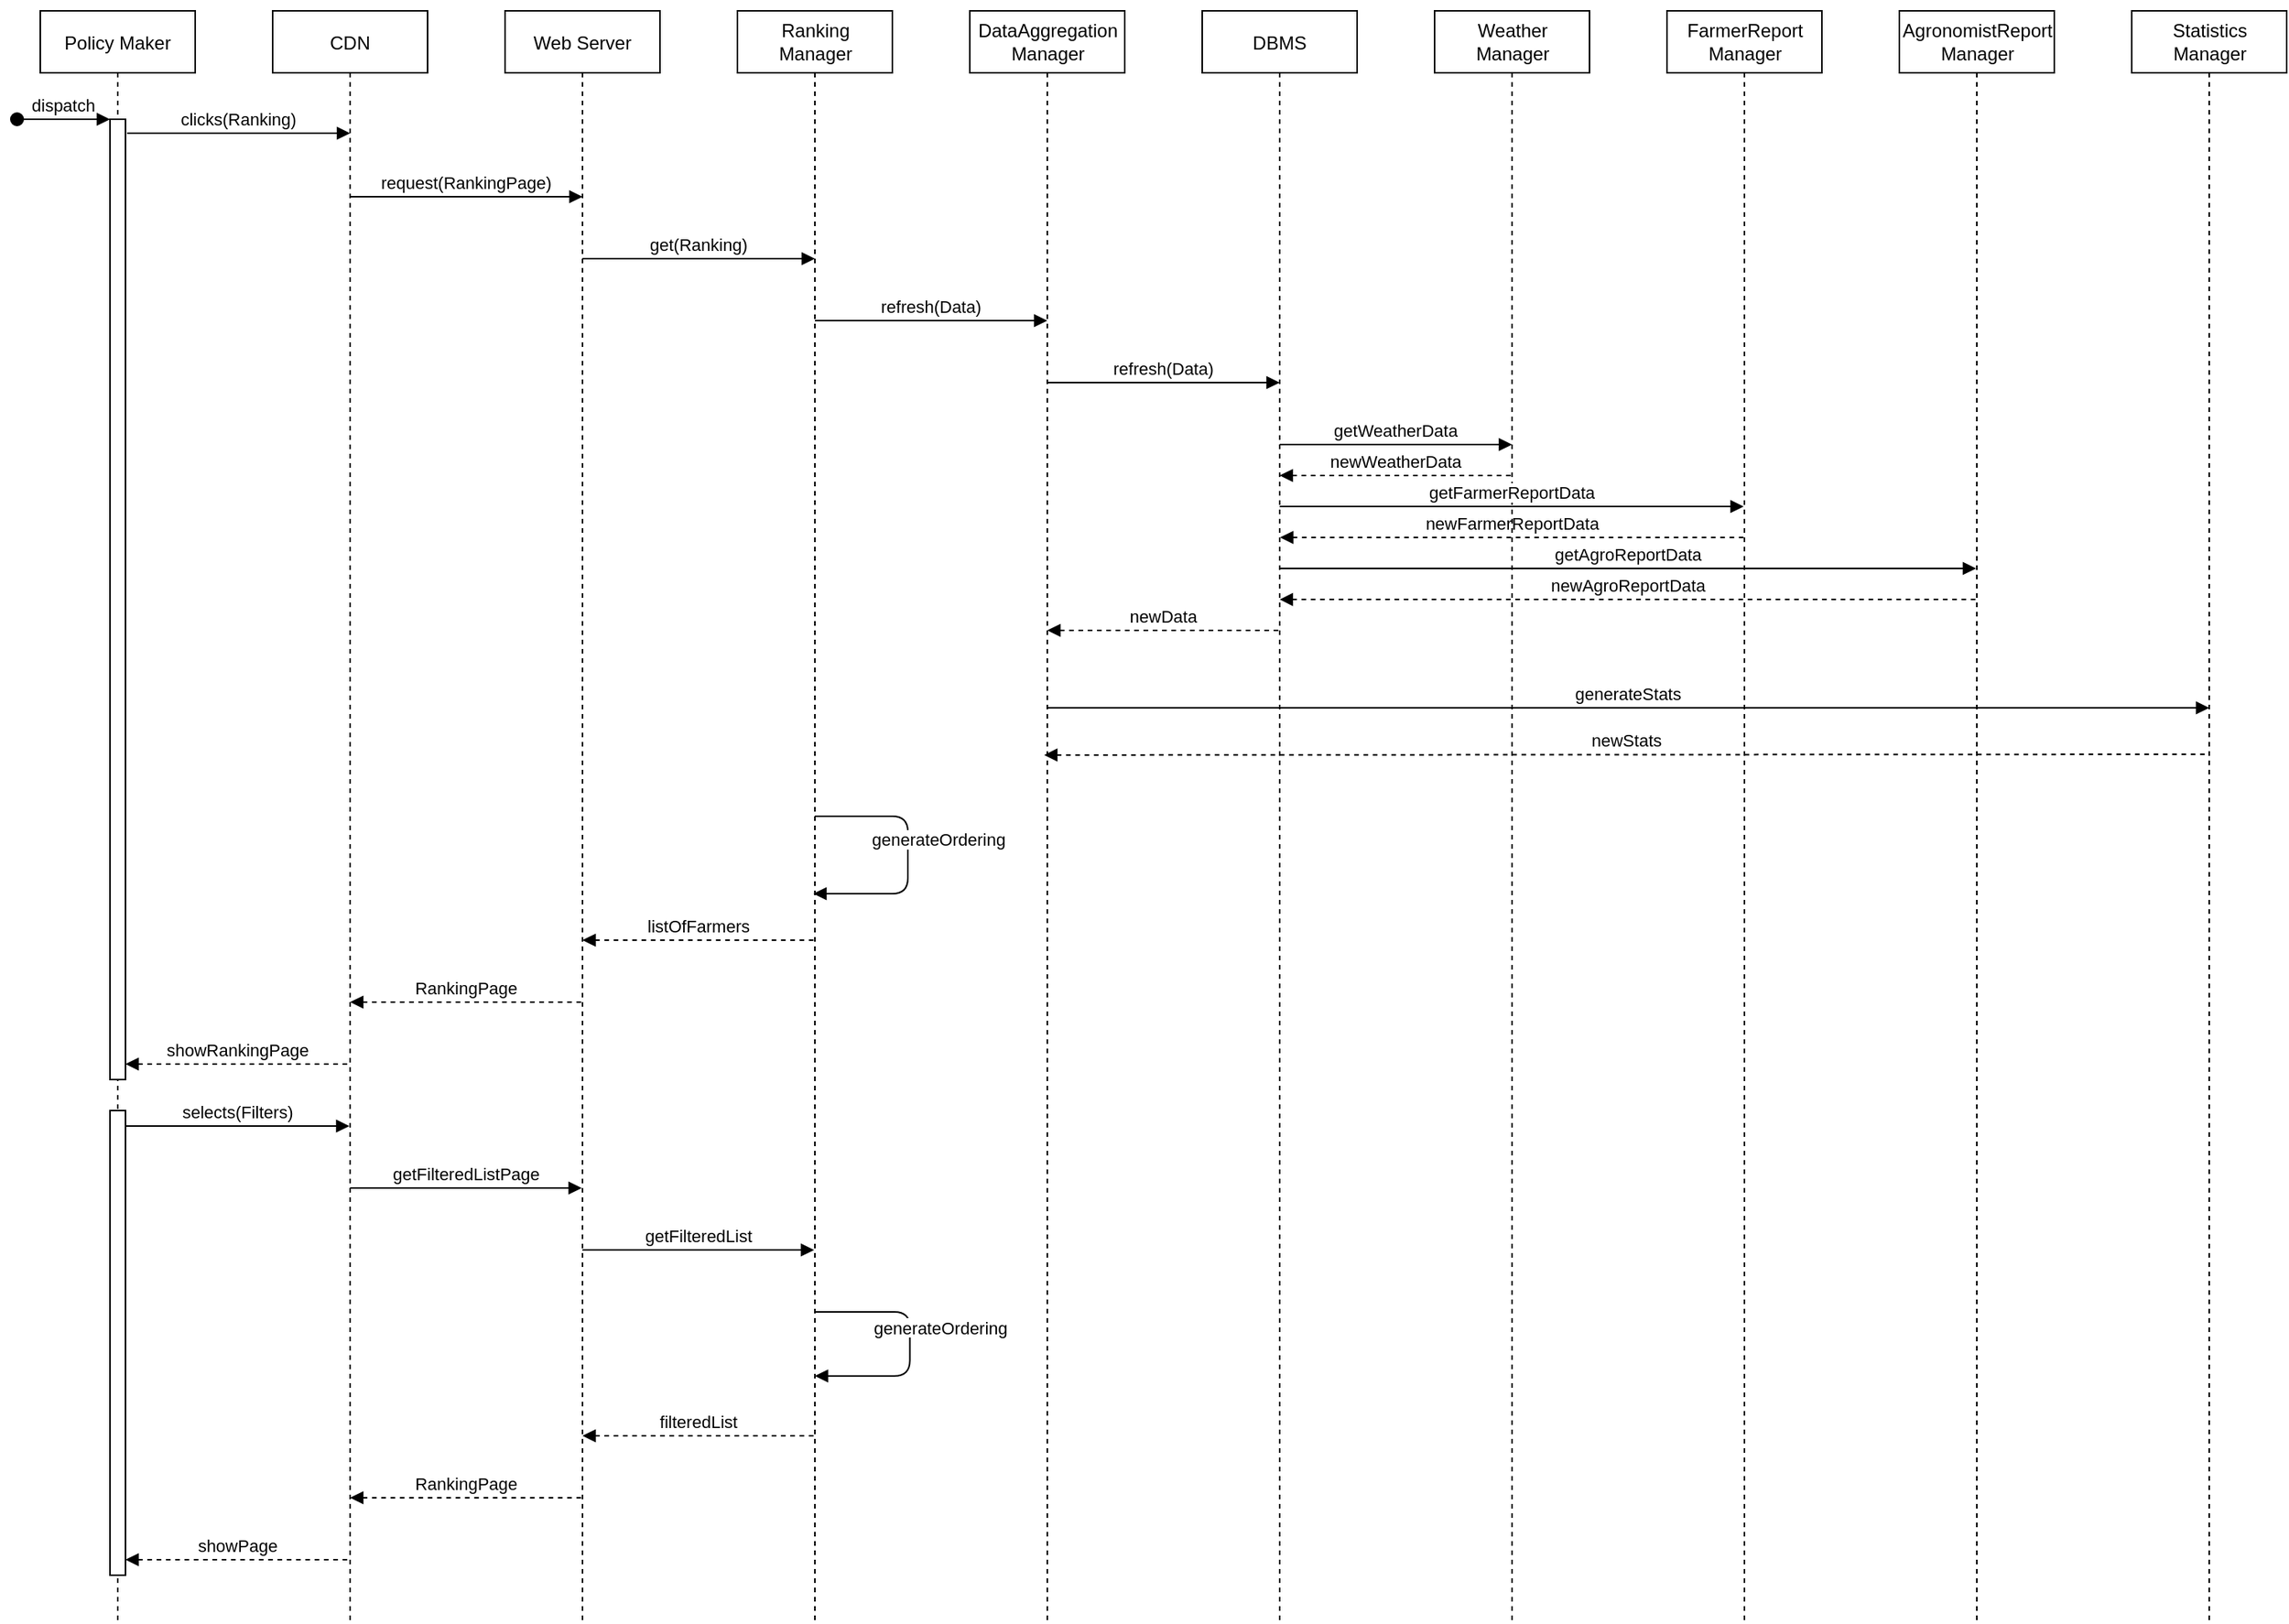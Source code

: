 <mxfile version="16.1.4" type="device" pages="3"><diagram id="kgpKYQtTHZ0yAKxKKP6v" name="ViewRanking"><mxGraphModel dx="822" dy="915" grid="1" gridSize="10" guides="1" tooltips="1" connect="1" arrows="1" fold="1" page="1" pageScale="1" pageWidth="850" pageHeight="1100" math="0" shadow="0"><root><mxCell id="0"/><mxCell id="1" parent="0"/><mxCell id="3nuBFxr9cyL0pnOWT2aG-1" value="Policy Maker" style="shape=umlLifeline;perimeter=lifelinePerimeter;container=1;collapsible=0;recursiveResize=0;rounded=0;shadow=0;strokeWidth=1;" parent="1" vertex="1"><mxGeometry x="75" y="30" width="100" height="1040" as="geometry"/></mxCell><mxCell id="3nuBFxr9cyL0pnOWT2aG-2" value="" style="points=[];perimeter=orthogonalPerimeter;rounded=0;shadow=0;strokeWidth=1;" parent="3nuBFxr9cyL0pnOWT2aG-1" vertex="1"><mxGeometry x="45" y="70" width="10" height="620" as="geometry"/></mxCell><mxCell id="3nuBFxr9cyL0pnOWT2aG-3" value="dispatch" style="verticalAlign=bottom;startArrow=oval;endArrow=block;startSize=8;shadow=0;strokeWidth=1;" parent="3nuBFxr9cyL0pnOWT2aG-1" target="3nuBFxr9cyL0pnOWT2aG-2" edge="1"><mxGeometry relative="1" as="geometry"><mxPoint x="-15" y="70" as="sourcePoint"/></mxGeometry></mxCell><mxCell id="4ozb4rCqOpgKYQWjUhf2-45" value="" style="points=[];perimeter=orthogonalPerimeter;rounded=0;shadow=0;strokeWidth=1;" parent="3nuBFxr9cyL0pnOWT2aG-1" vertex="1"><mxGeometry x="45" y="710" width="10" height="300" as="geometry"/></mxCell><mxCell id="3nuBFxr9cyL0pnOWT2aG-8" value="clicks(Ranking)" style="verticalAlign=bottom;endArrow=block;shadow=0;strokeWidth=1;" parent="1" edge="1"><mxGeometry relative="1" as="geometry"><mxPoint x="131" y="109" as="sourcePoint"/><Array as="points"/><mxPoint x="275" y="109" as="targetPoint"/></mxGeometry></mxCell><mxCell id="4ozb4rCqOpgKYQWjUhf2-1" value="Web Server" style="shape=umlLifeline;perimeter=lifelinePerimeter;container=1;collapsible=0;recursiveResize=0;rounded=0;shadow=0;strokeWidth=1;" parent="1" vertex="1"><mxGeometry x="375" y="30" width="100" height="1040" as="geometry"/></mxCell><mxCell id="4ozb4rCqOpgKYQWjUhf2-14" value="get(Ranking)" style="verticalAlign=bottom;endArrow=block;shadow=0;strokeWidth=1;" parent="4ozb4rCqOpgKYQWjUhf2-1" edge="1"><mxGeometry relative="1" as="geometry"><mxPoint x="50" y="160" as="sourcePoint"/><Array as="points"/><mxPoint x="200" y="160" as="targetPoint"/></mxGeometry></mxCell><mxCell id="4ozb4rCqOpgKYQWjUhf2-34" value="RankingPage" style="verticalAlign=bottom;endArrow=none;shadow=0;strokeWidth=1;startArrow=block;startFill=1;endFill=0;dashed=1;" parent="4ozb4rCqOpgKYQWjUhf2-1" edge="1"><mxGeometry relative="1" as="geometry"><mxPoint x="-100" y="640" as="sourcePoint"/><Array as="points"/><mxPoint x="50.0" y="640" as="targetPoint"/></mxGeometry></mxCell><mxCell id="4ozb4rCqOpgKYQWjUhf2-38" value="getFilteredListPage" style="verticalAlign=bottom;endArrow=block;exitX=1.089;exitY=0.572;shadow=0;strokeWidth=1;endFill=1;exitDx=0;exitDy=0;exitPerimeter=0;" parent="4ozb4rCqOpgKYQWjUhf2-1" edge="1"><mxGeometry relative="1" as="geometry"><mxPoint x="49.5" y="760" as="targetPoint"/><mxPoint x="-100" y="760.0" as="sourcePoint"/><Array as="points"><mxPoint x="-41.11" y="760"/></Array></mxGeometry></mxCell><mxCell id="4ozb4rCqOpgKYQWjUhf2-42" value="RankingPage" style="verticalAlign=bottom;endArrow=none;exitX=1.089;exitY=0.572;shadow=0;strokeWidth=1;endFill=0;exitDx=0;exitDy=0;exitPerimeter=0;startArrow=block;startFill=1;dashed=1;" parent="4ozb4rCqOpgKYQWjUhf2-1" edge="1"><mxGeometry relative="1" as="geometry"><mxPoint x="49.5" y="960" as="targetPoint"/><mxPoint x="-100" y="960.0" as="sourcePoint"/><Array as="points"><mxPoint x="-41.11" y="960"/></Array></mxGeometry></mxCell><mxCell id="4ozb4rCqOpgKYQWjUhf2-5" value="CDN" style="shape=umlLifeline;perimeter=lifelinePerimeter;container=1;collapsible=0;recursiveResize=0;rounded=0;shadow=0;strokeWidth=1;" parent="1" vertex="1"><mxGeometry x="225" y="30" width="100" height="1040" as="geometry"/></mxCell><mxCell id="4ozb4rCqOpgKYQWjUhf2-37" value="selects(Filters)" style="verticalAlign=bottom;endArrow=block;exitX=1.089;exitY=0.572;shadow=0;strokeWidth=1;endFill=1;exitDx=0;exitDy=0;exitPerimeter=0;" parent="4ozb4rCqOpgKYQWjUhf2-5" target="4ozb4rCqOpgKYQWjUhf2-5" edge="1"><mxGeometry relative="1" as="geometry"><mxPoint x="19.11" y="720.41" as="targetPoint"/><mxPoint x="-95" y="720" as="sourcePoint"/><Array as="points"><mxPoint x="-41.11" y="720"/></Array></mxGeometry></mxCell><mxCell id="4ozb4rCqOpgKYQWjUhf2-35" value="showRankingPage" style="verticalAlign=bottom;endArrow=none;shadow=0;strokeWidth=1;startArrow=block;startFill=1;endFill=0;dashed=1;" parent="4ozb4rCqOpgKYQWjUhf2-5" edge="1"><mxGeometry relative="1" as="geometry"><mxPoint x="-95" y="680" as="sourcePoint"/><Array as="points"/><mxPoint x="50.0" y="680" as="targetPoint"/></mxGeometry></mxCell><mxCell id="4ozb4rCqOpgKYQWjUhf2-43" value="showPage" style="verticalAlign=bottom;endArrow=none;exitX=1.089;exitY=0.572;shadow=0;strokeWidth=1;endFill=0;exitDx=0;exitDy=0;exitPerimeter=0;startArrow=block;startFill=1;dashed=1;" parent="4ozb4rCqOpgKYQWjUhf2-5" edge="1"><mxGeometry relative="1" as="geometry"><mxPoint x="49.5" y="1000" as="targetPoint"/><mxPoint x="-95" y="1000.0" as="sourcePoint"/><Array as="points"><mxPoint x="-41.11" y="1000"/></Array></mxGeometry></mxCell><mxCell id="4ozb4rCqOpgKYQWjUhf2-6" value="DBMS" style="shape=umlLifeline;perimeter=lifelinePerimeter;container=1;collapsible=0;recursiveResize=0;rounded=0;shadow=0;strokeWidth=1;" parent="1" vertex="1"><mxGeometry x="825" y="30" width="100" height="1040" as="geometry"/></mxCell><mxCell id="4ozb4rCqOpgKYQWjUhf2-16" value="refresh(Data)" style="verticalAlign=bottom;endArrow=block;shadow=0;strokeWidth=1;" parent="4ozb4rCqOpgKYQWjUhf2-6" edge="1"><mxGeometry relative="1" as="geometry"><mxPoint x="-100" y="240" as="sourcePoint"/><Array as="points"/><mxPoint x="50" y="240" as="targetPoint"/></mxGeometry></mxCell><mxCell id="4ozb4rCqOpgKYQWjUhf2-24" value="getAgroReportData" style="verticalAlign=bottom;endArrow=block;shadow=0;strokeWidth=1;" parent="4ozb4rCqOpgKYQWjUhf2-6" target="4ozb4rCqOpgKYQWjUhf2-8" edge="1"><mxGeometry relative="1" as="geometry"><mxPoint x="50" y="360" as="sourcePoint"/><Array as="points"/><mxPoint x="200" y="360" as="targetPoint"/></mxGeometry></mxCell><mxCell id="4ozb4rCqOpgKYQWjUhf2-28" value="newData" style="verticalAlign=bottom;endArrow=none;shadow=0;strokeWidth=1;startArrow=block;startFill=1;endFill=0;dashed=1;" parent="4ozb4rCqOpgKYQWjUhf2-6" edge="1"><mxGeometry relative="1" as="geometry"><mxPoint x="-100.0" y="400" as="sourcePoint"/><Array as="points"/><mxPoint x="50.0" y="400" as="targetPoint"/></mxGeometry></mxCell><mxCell id="4ozb4rCqOpgKYQWjUhf2-7" value="&lt;p style=&quot;line-height: 1.2&quot;&gt;FarmerReport &lt;br&gt;Manager&lt;/p&gt;" style="shape=umlLifeline;perimeter=lifelinePerimeter;container=1;collapsible=0;recursiveResize=0;rounded=0;shadow=0;strokeWidth=1;verticalAlign=middle;horizontal=1;labelPosition=center;verticalLabelPosition=middle;align=center;fontSize=12;spacing=0;spacingBottom=0;spacingTop=0;spacingLeft=0;fontColor=default;html=1;" parent="1" vertex="1"><mxGeometry x="1125" y="30" width="100" height="1040" as="geometry"/></mxCell><mxCell id="4ozb4rCqOpgKYQWjUhf2-26" value="newFarmerReportData" style="verticalAlign=bottom;endArrow=none;shadow=0;strokeWidth=1;dashed=1;startArrow=block;startFill=1;endFill=0;" parent="4ozb4rCqOpgKYQWjUhf2-7" edge="1"><mxGeometry relative="1" as="geometry"><mxPoint x="-249.75" y="340" as="sourcePoint"/><Array as="points"/><mxPoint x="49.75" y="340" as="targetPoint"/></mxGeometry></mxCell><mxCell id="4ozb4rCqOpgKYQWjUhf2-27" value="newAgroReportData" style="verticalAlign=bottom;endArrow=none;shadow=0;strokeWidth=1;dashed=1;startArrow=block;startFill=1;endFill=0;" parent="4ozb4rCqOpgKYQWjUhf2-7" edge="1"><mxGeometry relative="1" as="geometry"><mxPoint x="-250.0" y="380.02" as="sourcePoint"/><Array as="points"/><mxPoint x="199.5" y="380.02" as="targetPoint"/></mxGeometry></mxCell><mxCell id="4ozb4rCqOpgKYQWjUhf2-8" value="&lt;p style=&quot;line-height: 1.2&quot;&gt;AgronomistReport &lt;br&gt;Manager&lt;/p&gt;" style="shape=umlLifeline;perimeter=lifelinePerimeter;container=1;collapsible=0;recursiveResize=0;rounded=0;shadow=0;strokeWidth=1;spacing=0;spacingBottom=0;spacingTop=0;spacingLeft=0;perimeterSpacing=0;html=1;" parent="1" vertex="1"><mxGeometry x="1275" y="30" width="100" height="1040" as="geometry"/></mxCell><mxCell id="4ozb4rCqOpgKYQWjUhf2-31" value="newStats" style="verticalAlign=bottom;endArrow=none;shadow=0;strokeWidth=1;startArrow=block;startFill=1;endFill=0;dashed=1;exitX=0.48;exitY=0.462;exitDx=0;exitDy=0;exitPerimeter=0;" parent="4ozb4rCqOpgKYQWjUhf2-8" source="4ozb4rCqOpgKYQWjUhf2-11" edge="1"><mxGeometry relative="1" as="geometry"><mxPoint x="-550.0" y="480" as="sourcePoint"/><Array as="points"/><mxPoint x="200" y="480" as="targetPoint"/></mxGeometry></mxCell><mxCell id="4ozb4rCqOpgKYQWjUhf2-9" value="Weather &lt;br&gt;Manager" style="shape=umlLifeline;perimeter=lifelinePerimeter;container=1;collapsible=0;recursiveResize=0;rounded=0;shadow=0;strokeWidth=1;html=1;" parent="1" vertex="1"><mxGeometry x="975" y="30" width="100" height="1040" as="geometry"/></mxCell><mxCell id="4ozb4rCqOpgKYQWjUhf2-17" value="getWeatherData" style="verticalAlign=bottom;endArrow=block;shadow=0;strokeWidth=1;" parent="4ozb4rCqOpgKYQWjUhf2-9" edge="1"><mxGeometry relative="1" as="geometry"><mxPoint x="-100" y="280" as="sourcePoint"/><Array as="points"/><mxPoint x="50" y="280" as="targetPoint"/></mxGeometry></mxCell><mxCell id="4ozb4rCqOpgKYQWjUhf2-23" value="getFarmerReportData" style="verticalAlign=bottom;endArrow=block;shadow=0;strokeWidth=1;" parent="4ozb4rCqOpgKYQWjUhf2-9" target="4ozb4rCqOpgKYQWjUhf2-7" edge="1"><mxGeometry relative="1" as="geometry"><mxPoint x="-100" y="320" as="sourcePoint"/><Array as="points"/><mxPoint x="50" y="320" as="targetPoint"/></mxGeometry></mxCell><mxCell id="4ozb4rCqOpgKYQWjUhf2-25" value="newWeatherData" style="verticalAlign=bottom;endArrow=none;shadow=0;strokeWidth=1;startArrow=block;startFill=1;endFill=0;dashed=1;" parent="4ozb4rCqOpgKYQWjUhf2-9" edge="1"><mxGeometry relative="1" as="geometry"><mxPoint x="-100.0" y="300" as="sourcePoint"/><Array as="points"/><mxPoint x="50.0" y="300" as="targetPoint"/></mxGeometry></mxCell><mxCell id="4ozb4rCqOpgKYQWjUhf2-10" value="Statistics &lt;br&gt;Manager" style="shape=umlLifeline;perimeter=lifelinePerimeter;container=1;collapsible=0;recursiveResize=0;rounded=0;shadow=0;strokeWidth=1;html=1;" parent="1" vertex="1"><mxGeometry x="1425" y="30" width="100" height="1040" as="geometry"/></mxCell><mxCell id="4ozb4rCqOpgKYQWjUhf2-11" value="&lt;div&gt;DataAggregation&lt;/div&gt;&lt;div&gt;Manager&lt;br&gt;&lt;/div&gt;" style="shape=umlLifeline;perimeter=lifelinePerimeter;container=1;collapsible=0;recursiveResize=0;rounded=0;shadow=0;strokeWidth=1;html=1;" parent="1" vertex="1"><mxGeometry x="675" y="30" width="100" height="1040" as="geometry"/></mxCell><mxCell id="4ozb4rCqOpgKYQWjUhf2-15" value="refresh(Data)" style="verticalAlign=bottom;endArrow=block;shadow=0;strokeWidth=1;" parent="4ozb4rCqOpgKYQWjUhf2-11" edge="1"><mxGeometry relative="1" as="geometry"><mxPoint x="-100" y="200" as="sourcePoint"/><Array as="points"/><mxPoint x="50" y="200" as="targetPoint"/></mxGeometry></mxCell><mxCell id="4ozb4rCqOpgKYQWjUhf2-12" value="&lt;div&gt;Ranking&lt;/div&gt;&lt;div&gt;Manager&lt;br&gt;&lt;/div&gt;" style="shape=umlLifeline;perimeter=lifelinePerimeter;container=1;collapsible=0;recursiveResize=0;rounded=0;shadow=0;strokeWidth=1;html=1;" parent="1" vertex="1"><mxGeometry x="525" y="30" width="100" height="1040" as="geometry"/></mxCell><mxCell id="4ozb4rCqOpgKYQWjUhf2-33" value="listOfFarmers" style="verticalAlign=bottom;endArrow=none;shadow=0;strokeWidth=1;startArrow=block;startFill=1;endFill=0;dashed=1;" parent="4ozb4rCqOpgKYQWjUhf2-12" edge="1"><mxGeometry relative="1" as="geometry"><mxPoint x="-100.0" y="600" as="sourcePoint"/><Array as="points"/><mxPoint x="50.0" y="600" as="targetPoint"/></mxGeometry></mxCell><mxCell id="4ozb4rCqOpgKYQWjUhf2-39" value="getFilteredList" style="verticalAlign=bottom;endArrow=block;exitX=1.089;exitY=0.572;shadow=0;strokeWidth=1;endFill=1;exitDx=0;exitDy=0;exitPerimeter=0;" parent="4ozb4rCqOpgKYQWjUhf2-12" edge="1"><mxGeometry relative="1" as="geometry"><mxPoint x="49.5" y="800" as="targetPoint"/><mxPoint x="-100" y="800.0" as="sourcePoint"/><Array as="points"><mxPoint x="-41.11" y="800"/></Array></mxGeometry></mxCell><mxCell id="4ozb4rCqOpgKYQWjUhf2-41" value="filteredList" style="verticalAlign=bottom;endArrow=none;exitX=1.089;exitY=0.572;shadow=0;strokeWidth=1;endFill=0;exitDx=0;exitDy=0;exitPerimeter=0;startArrow=block;startFill=1;dashed=1;" parent="4ozb4rCqOpgKYQWjUhf2-12" edge="1"><mxGeometry relative="1" as="geometry"><mxPoint x="49.5" y="920" as="targetPoint"/><mxPoint x="-100" y="920.0" as="sourcePoint"/><Array as="points"><mxPoint x="-41.11" y="920"/></Array></mxGeometry></mxCell><mxCell id="4ozb4rCqOpgKYQWjUhf2-13" value="request(RankingPage)" style="verticalAlign=bottom;endArrow=block;shadow=0;strokeWidth=1;" parent="1" edge="1"><mxGeometry relative="1" as="geometry"><mxPoint x="275" y="150" as="sourcePoint"/><Array as="points"/><mxPoint x="425" y="150" as="targetPoint"/></mxGeometry></mxCell><mxCell id="4ozb4rCqOpgKYQWjUhf2-30" value="generateStats" style="verticalAlign=bottom;endArrow=block;shadow=0;strokeWidth=1;" parent="1" edge="1"><mxGeometry relative="1" as="geometry"><mxPoint x="725" y="480" as="sourcePoint"/><Array as="points"/><mxPoint x="1475" y="480" as="targetPoint"/></mxGeometry></mxCell><mxCell id="4ozb4rCqOpgKYQWjUhf2-32" value="generateOrdering" style="verticalAlign=bottom;endArrow=block;shadow=0;strokeWidth=1;startArrow=none;startFill=0;endFill=1;edgeStyle=orthogonalEdgeStyle;" parent="1" source="4ozb4rCqOpgKYQWjUhf2-12" edge="1"><mxGeometry x="-0.018" y="20" relative="1" as="geometry"><mxPoint x="725.0" y="550" as="sourcePoint"/><Array as="points"><mxPoint x="635" y="550"/><mxPoint x="635" y="600"/></Array><mxPoint x="574" y="600" as="targetPoint"/><mxPoint as="offset"/></mxGeometry></mxCell><mxCell id="4ozb4rCqOpgKYQWjUhf2-40" value="generateOrdering" style="verticalAlign=bottom;endArrow=block;shadow=0;strokeWidth=1;startArrow=none;startFill=0;endFill=1;entryX=0.487;entryY=0.591;entryDx=0;entryDy=0;entryPerimeter=0;edgeStyle=orthogonalEdgeStyle;" parent="1" edge="1"><mxGeometry x="-0.018" y="20" relative="1" as="geometry"><mxPoint x="575.262" y="869.997" as="sourcePoint"/><Array as="points"><mxPoint x="636.3" y="869.92"/><mxPoint x="636.3" y="910.92"/></Array><mxPoint x="575.0" y="911.37" as="targetPoint"/><mxPoint as="offset"/></mxGeometry></mxCell></root></mxGraphModel></diagram><diagram id="D-U6lwPh2GV8_WCkrUpl" name="SetFlag"><mxGraphModel dx="757" dy="512" grid="1" gridSize="10" guides="1" tooltips="1" connect="1" arrows="1" fold="1" page="1" pageScale="1" pageWidth="850" pageHeight="1100" math="0" shadow="0"><root><mxCell id="1D7oPI8SOpW3SOqNuGnG-0"/><mxCell id="1D7oPI8SOpW3SOqNuGnG-1" parent="1D7oPI8SOpW3SOqNuGnG-0"/><mxCell id="qNlT9TZDDgBBHmyi_HTL-0" value="Policy Maker" style="shape=umlLifeline;perimeter=lifelinePerimeter;container=1;collapsible=0;recursiveResize=0;rounded=0;shadow=0;strokeWidth=1;" parent="1D7oPI8SOpW3SOqNuGnG-1" vertex="1"><mxGeometry x="120" y="80" width="100" height="350" as="geometry"/></mxCell><mxCell id="qNlT9TZDDgBBHmyi_HTL-2" value="dispatch" style="verticalAlign=bottom;startArrow=oval;endArrow=block;startSize=8;shadow=0;strokeWidth=1;" parent="qNlT9TZDDgBBHmyi_HTL-0" edge="1"><mxGeometry relative="1" as="geometry"><mxPoint x="-15" y="70" as="sourcePoint"/><mxPoint x="45" y="70" as="targetPoint"/></mxGeometry></mxCell><mxCell id="80IHOUaHO3dm-diGvpc1-0" value="done == false" style="text;html=1;align=center;verticalAlign=middle;resizable=0;points=[];autosize=1;strokeColor=none;fillColor=none;fontSize=8;" vertex="1" parent="qNlT9TZDDgBBHmyi_HTL-0"><mxGeometry x="-30" y="230" width="60" height="20" as="geometry"/></mxCell><mxCell id="7499H7EyvUkGrvF7KsZo-0" value="" style="points=[];perimeter=orthogonalPerimeter;rounded=0;shadow=0;strokeWidth=1;" vertex="1" parent="qNlT9TZDDgBBHmyi_HTL-0"><mxGeometry x="45" y="70" width="10" height="250" as="geometry"/></mxCell><mxCell id="qNlT9TZDDgBBHmyi_HTL-5" value="DREAM servers" style="shape=umlLifeline;perimeter=lifelinePerimeter;container=1;collapsible=0;recursiveResize=0;rounded=0;shadow=0;strokeWidth=1;" parent="1D7oPI8SOpW3SOqNuGnG-1" vertex="1"><mxGeometry x="300" y="80" width="100" height="350" as="geometry"/></mxCell><mxCell id="D7azuS-n-hFN_qBOIuHB-0" value="" style="points=[];perimeter=orthogonalPerimeter;rounded=0;shadow=0;strokeWidth=1;" vertex="1" parent="qNlT9TZDDgBBHmyi_HTL-5"><mxGeometry x="45" y="102" width="10" height="50" as="geometry"/></mxCell><mxCell id="kspNHn38u1Ng74_OYgYH-0" value="flagFarmerConfirmation" style="verticalAlign=bottom;endArrow=none;shadow=0;strokeWidth=1;endFill=0;startArrow=block;startFill=1;dashed=1;exitX=1.048;exitY=0.818;exitDx=0;exitDy=0;exitPerimeter=0;" parent="1D7oPI8SOpW3SOqNuGnG-1" edge="1"><mxGeometry relative="1" as="geometry"><mxPoint x="349.03" y="345.72" as="targetPoint"/><mxPoint x="175.48" y="345.86" as="sourcePoint"/></mxGeometry></mxCell><mxCell id="gyowlquXjUMO-e-UJLtt-8" value="setFlag" style="verticalAlign=bottom;endArrow=block;shadow=0;strokeWidth=1;endFill=1;edgeStyle=orthogonalEdgeStyle;exitX=1.017;exitY=0.192;exitDx=0;exitDy=0;exitPerimeter=0;rounded=0;" parent="1D7oPI8SOpW3SOqNuGnG-1" edge="1"><mxGeometry x="0.102" relative="1" as="geometry"><mxPoint x="354.97" y="338.2" as="targetPoint"/><mxPoint x="355.14" y="307.8" as="sourcePoint"/><Array as="points"><mxPoint x="389.97" y="308.2"/><mxPoint x="389.97" y="338.2"/></Array><mxPoint as="offset"/></mxGeometry></mxCell><mxCell id="qNlT9TZDDgBBHmyi_HTL-7" value="" style="points=[];perimeter=orthogonalPerimeter;rounded=0;shadow=0;strokeWidth=1;" parent="1D7oPI8SOpW3SOqNuGnG-1" vertex="1"><mxGeometry x="345.03" y="290" width="10" height="60" as="geometry"/></mxCell><mxCell id="gyowlquXjUMO-e-UJLtt-1" value="click(FlagFarmer)" style="verticalAlign=bottom;endArrow=block;shadow=0;strokeWidth=1;endFill=1;exitX=0.992;exitY=0.667;exitDx=0;exitDy=0;exitPerimeter=0;entryX=0.122;entryY=0.179;entryDx=0;entryDy=0;entryPerimeter=0;" parent="1D7oPI8SOpW3SOqNuGnG-1" target="qNlT9TZDDgBBHmyi_HTL-7" edge="1"><mxGeometry relative="1" as="geometry"><mxPoint x="340" y="300" as="targetPoint"/><mxPoint x="174.92" y="300.09" as="sourcePoint"/></mxGeometry></mxCell><mxCell id="ZWxL2i366mG8xBIkR8GP-2" value="clicks(FarmerEvaluations)" style="verticalAlign=bottom;endArrow=block;shadow=0;strokeWidth=1;endFill=1;exitX=1.004;exitY=0.149;exitDx=0;exitDy=0;exitPerimeter=0;entryX=-0.011;entryY=0.101;entryDx=0;entryDy=0;entryPerimeter=0;" edge="1" parent="1D7oPI8SOpW3SOqNuGnG-1" source="7499H7EyvUkGrvF7KsZo-0" target="D7azuS-n-hFN_qBOIuHB-0"><mxGeometry relative="1" as="geometry"><mxPoint x="348.03" y="190.0" as="targetPoint"/><mxPoint x="180" y="190" as="sourcePoint"/></mxGeometry></mxCell><mxCell id="ZWxL2i366mG8xBIkR8GP-3" value="displays(Rankings)" style="verticalAlign=bottom;endArrow=none;shadow=0;strokeWidth=1;endFill=0;startArrow=block;startFill=1;dashed=1;exitX=1.047;exitY=0.334;exitDx=0;exitDy=0;exitPerimeter=0;entryX=-0.047;entryY=0.895;entryDx=0;entryDy=0;entryPerimeter=0;" edge="1" parent="1D7oPI8SOpW3SOqNuGnG-1" target="D7azuS-n-hFN_qBOIuHB-0"><mxGeometry relative="1" as="geometry"><mxPoint x="340" y="226" as="targetPoint"/><mxPoint x="175.47" y="226.5" as="sourcePoint"/></mxGeometry></mxCell><mxCell id="ZWxL2i366mG8xBIkR8GP-4" value="&lt;font style=&quot;font-size: 12px&quot;&gt;while&lt;/font&gt;" style="shape=umlFrame;whiteSpace=wrap;html=1;fontSize=8;" vertex="1" parent="1D7oPI8SOpW3SOqNuGnG-1"><mxGeometry x="81" y="260" width="349" height="120" as="geometry"/></mxCell></root></mxGraphModel></diagram><diagram id="KDDPt1CdgXaEbbwq4Vpf" name="SetTrigger"><mxGraphModel dx="701" dy="474" grid="1" gridSize="10" guides="1" tooltips="1" connect="1" arrows="1" fold="1" page="1" pageScale="1" pageWidth="850" pageHeight="1100" math="0" shadow="0"><root><mxCell id="Y4Gq1-67f_6ytHoUWcD0-0"/><mxCell id="Y4Gq1-67f_6ytHoUWcD0-1" parent="Y4Gq1-67f_6ytHoUWcD0-0"/><mxCell id="hI0alIrDDE2NljYI3Run-0" value="opt" style="shape=umlFrame;whiteSpace=wrap;html=1;fontSize=12;" vertex="1" parent="Y4Gq1-67f_6ytHoUWcD0-1"><mxGeometry x="50" y="310" width="520" height="150" as="geometry"/></mxCell><mxCell id="ubOV6oJsMEMlP5kOkUTT-0" value="User: &#xA;&#xA;Policy Maker" style="shape=umlLifeline;perimeter=lifelinePerimeter;container=1;collapsible=0;recursiveResize=0;rounded=0;shadow=0;strokeWidth=1;spacing=0;verticalAlign=bottom;spacingTop=0;fontSize=11;" parent="Y4Gq1-67f_6ytHoUWcD0-1" vertex="1"><mxGeometry x="120" y="80" width="100" height="430" as="geometry"/></mxCell><mxCell id="ubOV6oJsMEMlP5kOkUTT-1" value="login" style="verticalAlign=bottom;startArrow=oval;endArrow=block;startSize=8;shadow=0;strokeWidth=1;" parent="ubOV6oJsMEMlP5kOkUTT-0" edge="1"><mxGeometry relative="1" as="geometry"><mxPoint x="-15" y="70" as="sourcePoint"/><mxPoint x="45" y="70" as="targetPoint"/></mxGeometry></mxCell><mxCell id="hbMSF2RxwCYZ5IdVWrZB-4" value="" style="points=[];perimeter=orthogonalPerimeter;rounded=0;shadow=0;strokeWidth=1;" parent="ubOV6oJsMEMlP5kOkUTT-0" vertex="1"><mxGeometry x="46" y="70" width="10" height="150" as="geometry"/></mxCell><mxCell id="hbMSF2RxwCYZ5IdVWrZB-5" value="" style="points=[];perimeter=orthogonalPerimeter;rounded=0;shadow=0;strokeWidth=1;" parent="ubOV6oJsMEMlP5kOkUTT-0" vertex="1"><mxGeometry x="51" y="130" width="10" height="50" as="geometry"/></mxCell><mxCell id="ubOV6oJsMEMlP5kOkUTT-3" value="DREAM servers" style="shape=umlLifeline;perimeter=lifelinePerimeter;container=1;collapsible=0;recursiveResize=0;rounded=0;shadow=0;strokeWidth=1;" parent="Y4Gq1-67f_6ytHoUWcD0-1" vertex="1"><mxGeometry x="300" y="80" width="100" height="430" as="geometry"/></mxCell><mxCell id="hbMSF2RxwCYZ5IdVWrZB-2" value="" style="points=[];perimeter=orthogonalPerimeter;rounded=0;shadow=0;strokeWidth=1;" parent="ubOV6oJsMEMlP5kOkUTT-3" vertex="1"><mxGeometry x="45" y="256" width="10" height="84" as="geometry"/></mxCell><mxCell id="ubOV6oJsMEMlP5kOkUTT-4" value="" style="points=[];perimeter=orthogonalPerimeter;rounded=0;shadow=0;strokeWidth=1;" parent="ubOV6oJsMEMlP5kOkUTT-3" vertex="1"><mxGeometry x="45" y="80" width="10" height="140" as="geometry"/></mxCell><mxCell id="ubOV6oJsMEMlP5kOkUTT-15" value="checkTriggers" style="verticalAlign=bottom;endArrow=block;shadow=0;strokeWidth=1;edgeStyle=orthogonalEdgeStyle;exitX=1.039;exitY=0.219;exitDx=0;exitDy=0;exitPerimeter=0;entryX=0.942;entryY=0.526;entryDx=0;entryDy=0;entryPerimeter=0;rounded=0;" parent="ubOV6oJsMEMlP5kOkUTT-3" edge="1" target="hbMSF2RxwCYZ5IdVWrZB-2" source="hbMSF2RxwCYZ5IdVWrZB-2"><mxGeometry x="0.205" y="40" relative="1" as="geometry"><mxPoint x="60" y="276" as="sourcePoint"/><mxPoint x="60" y="303" as="targetPoint"/><Array as="points"><mxPoint x="55" y="276"/><mxPoint x="90" y="276"/><mxPoint x="90" y="300"/><mxPoint x="70" y="300"/></Array><mxPoint as="offset"/></mxGeometry></mxCell><mxCell id="ubOV6oJsMEMlP5kOkUTT-6" value="clicks(CreateTrigger)" style="verticalAlign=bottom;endArrow=block;shadow=0;strokeWidth=1;endFill=1;exitX=1.025;exitY=0.087;exitDx=0;exitDy=0;exitPerimeter=0;entryX=0.012;entryY=0.022;entryDx=0;entryDy=0;entryPerimeter=0;" parent="Y4Gq1-67f_6ytHoUWcD0-1" target="ubOV6oJsMEMlP5kOkUTT-4" edge="1" source="hbMSF2RxwCYZ5IdVWrZB-4"><mxGeometry relative="1" as="geometry"><mxPoint x="340" y="163" as="targetPoint"/><mxPoint x="180" y="165" as="sourcePoint"/></mxGeometry></mxCell><mxCell id="ubOV6oJsMEMlP5kOkUTT-8" value="User: &#xA;&#xA;Farmer" style="shape=umlLifeline;perimeter=lifelinePerimeter;container=1;collapsible=0;recursiveResize=0;rounded=0;shadow=0;strokeWidth=1;" parent="Y4Gq1-67f_6ytHoUWcD0-1" vertex="1"><mxGeometry x="480" y="80" width="100" height="420" as="geometry"/></mxCell><mxCell id="ubOV6oJsMEMlP5kOkUTT-11" value="ask(TriggerParameters)" style="verticalAlign=bottom;endArrow=none;shadow=0;strokeWidth=1;endFill=0;startArrow=block;startFill=1;dashed=1;exitX=1.004;exitY=0.115;exitDx=0;exitDy=0;exitPerimeter=0;" parent="Y4Gq1-67f_6ytHoUWcD0-1" edge="1" source="hbMSF2RxwCYZ5IdVWrZB-5"><mxGeometry relative="1" as="geometry"><mxPoint x="340" y="216" as="targetPoint"/><mxPoint x="190" y="215" as="sourcePoint"/></mxGeometry></mxCell><mxCell id="ubOV6oJsMEMlP5kOkUTT-12" value="sends(TriggerParameters)" style="verticalAlign=bottom;endArrow=block;shadow=0;strokeWidth=1;endFill=1;exitX=1.033;exitY=0.896;exitDx=0;exitDy=0;exitPerimeter=0;entryX=0.142;entryY=0.676;entryDx=0;entryDy=0;entryPerimeter=0;" parent="Y4Gq1-67f_6ytHoUWcD0-1" edge="1" target="ubOV6oJsMEMlP5kOkUTT-4" source="hbMSF2RxwCYZ5IdVWrZB-5"><mxGeometry relative="1" as="geometry"><mxPoint x="340" y="255" as="targetPoint"/><mxPoint x="190" y="255" as="sourcePoint"/></mxGeometry></mxCell><mxCell id="ubOV6oJsMEMlP5kOkUTT-14" value="uploads(NewData)" style="verticalAlign=bottom;endArrow=none;exitX=1;exitY=0.95;shadow=0;strokeWidth=1;endFill=0;startArrow=block;startFill=1;" parent="Y4Gq1-67f_6ytHoUWcD0-1" edge="1"><mxGeometry relative="1" as="geometry"><mxPoint x="529.5" y="336.0" as="targetPoint"/><mxPoint x="350" y="336.0" as="sourcePoint"/></mxGeometry></mxCell><mxCell id="hbMSF2RxwCYZ5IdVWrZB-1" value="displays(Confirmation" style="verticalAlign=bottom;endArrow=none;shadow=0;strokeWidth=1;endFill=0;startArrow=block;startFill=1;dashed=1;exitX=0.986;exitY=0.961;exitDx=0;exitDy=0;exitPerimeter=0;entryX=0.012;entryY=0.959;entryDx=0;entryDy=0;entryPerimeter=0;" parent="Y4Gq1-67f_6ytHoUWcD0-1" edge="1" target="ubOV6oJsMEMlP5kOkUTT-4" source="hbMSF2RxwCYZ5IdVWrZB-4"><mxGeometry relative="1" as="geometry"><mxPoint x="340" y="294" as="targetPoint"/><mxPoint x="180" y="294" as="sourcePoint"/></mxGeometry></mxCell><mxCell id="hI0alIrDDE2NljYI3Run-1" value="farmerUploadsNewData == true" style="text;html=1;align=center;verticalAlign=middle;resizable=0;points=[];autosize=1;strokeColor=none;fillColor=none;fontSize=8;" vertex="1" parent="Y4Gq1-67f_6ytHoUWcD0-1"><mxGeometry x="45" y="352" width="130" height="20" as="geometry"/></mxCell><mxCell id="hI0alIrDDE2NljYI3Run-2" value="" style="points=[];perimeter=orthogonalPerimeter;rounded=0;shadow=0;strokeWidth=1;" vertex="1" parent="Y4Gq1-67f_6ytHoUWcD0-1"><mxGeometry x="525" y="322" width="10" height="30" as="geometry"/></mxCell><mxCell id="hI0alIrDDE2NljYI3Run-3" value="" style="points=[];perimeter=orthogonalPerimeter;rounded=0;shadow=0;strokeWidth=1;" vertex="1" parent="Y4Gq1-67f_6ytHoUWcD0-1"><mxGeometry x="165" y="401" width="10" height="28" as="geometry"/></mxCell><mxCell id="ubOV6oJsMEMlP5kOkUTT-16" value="sends(TriggerNotification)" style="verticalAlign=bottom;endArrow=none;exitX=0.918;exitY=0.221;shadow=0;strokeWidth=1;endFill=0;startArrow=block;startFill=1;exitDx=0;exitDy=0;exitPerimeter=0;entryX=0.029;entryY=0.844;entryDx=0;entryDy=0;entryPerimeter=0;" parent="Y4Gq1-67f_6ytHoUWcD0-1" edge="1" target="hbMSF2RxwCYZ5IdVWrZB-2" source="hI0alIrDDE2NljYI3Run-3"><mxGeometry relative="1" as="geometry"><mxPoint x="340" y="407" as="targetPoint"/><mxPoint x="170.5" y="407.0" as="sourcePoint"/></mxGeometry></mxCell></root></mxGraphModel></diagram></mxfile>